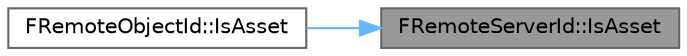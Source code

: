 digraph "FRemoteServerId::IsAsset"
{
 // INTERACTIVE_SVG=YES
 // LATEX_PDF_SIZE
  bgcolor="transparent";
  edge [fontname=Helvetica,fontsize=10,labelfontname=Helvetica,labelfontsize=10];
  node [fontname=Helvetica,fontsize=10,shape=box,height=0.2,width=0.4];
  rankdir="RL";
  Node1 [id="Node000001",label="FRemoteServerId::IsAsset",height=0.2,width=0.4,color="gray40", fillcolor="grey60", style="filled", fontcolor="black",tooltip=" "];
  Node1 -> Node2 [id="edge1_Node000001_Node000002",dir="back",color="steelblue1",style="solid",tooltip=" "];
  Node2 [id="Node000002",label="FRemoteObjectId::IsAsset",height=0.2,width=0.4,color="grey40", fillcolor="white", style="filled",URL="$d4/d35/structFRemoteObjectId.html#a3a7855ae70771584f352ff5de8cb7c85",tooltip=" "];
}
